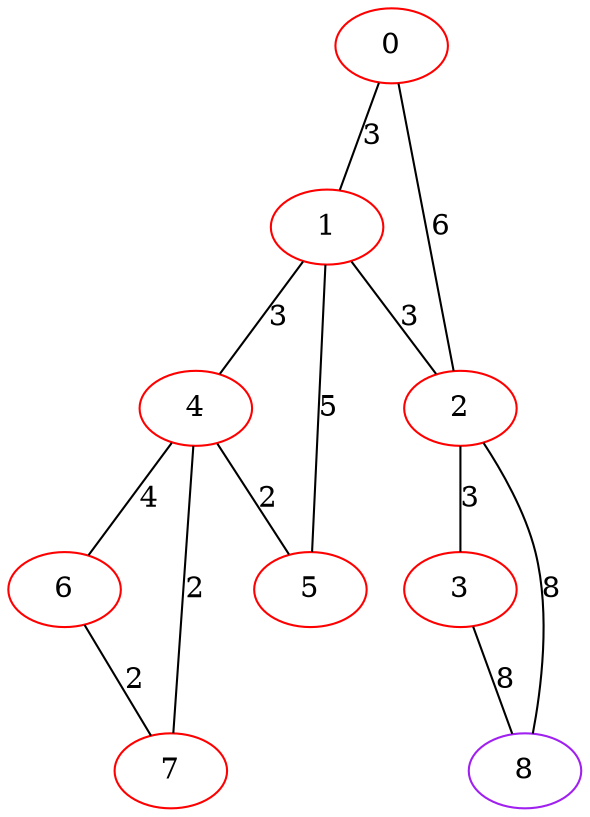 graph "" {
0 [color=red, weight=1];
1 [color=red, weight=1];
2 [color=red, weight=1];
3 [color=red, weight=1];
4 [color=red, weight=1];
5 [color=red, weight=1];
6 [color=red, weight=1];
7 [color=red, weight=1];
8 [color=purple, weight=4];
0 -- 1  [key=0, label=3];
0 -- 2  [key=0, label=6];
1 -- 2  [key=0, label=3];
1 -- 4  [key=0, label=3];
1 -- 5  [key=0, label=5];
2 -- 3  [key=0, label=3];
2 -- 8  [key=0, label=8];
3 -- 8  [key=0, label=8];
4 -- 5  [key=0, label=2];
4 -- 6  [key=0, label=4];
4 -- 7  [key=0, label=2];
6 -- 7  [key=0, label=2];
}
